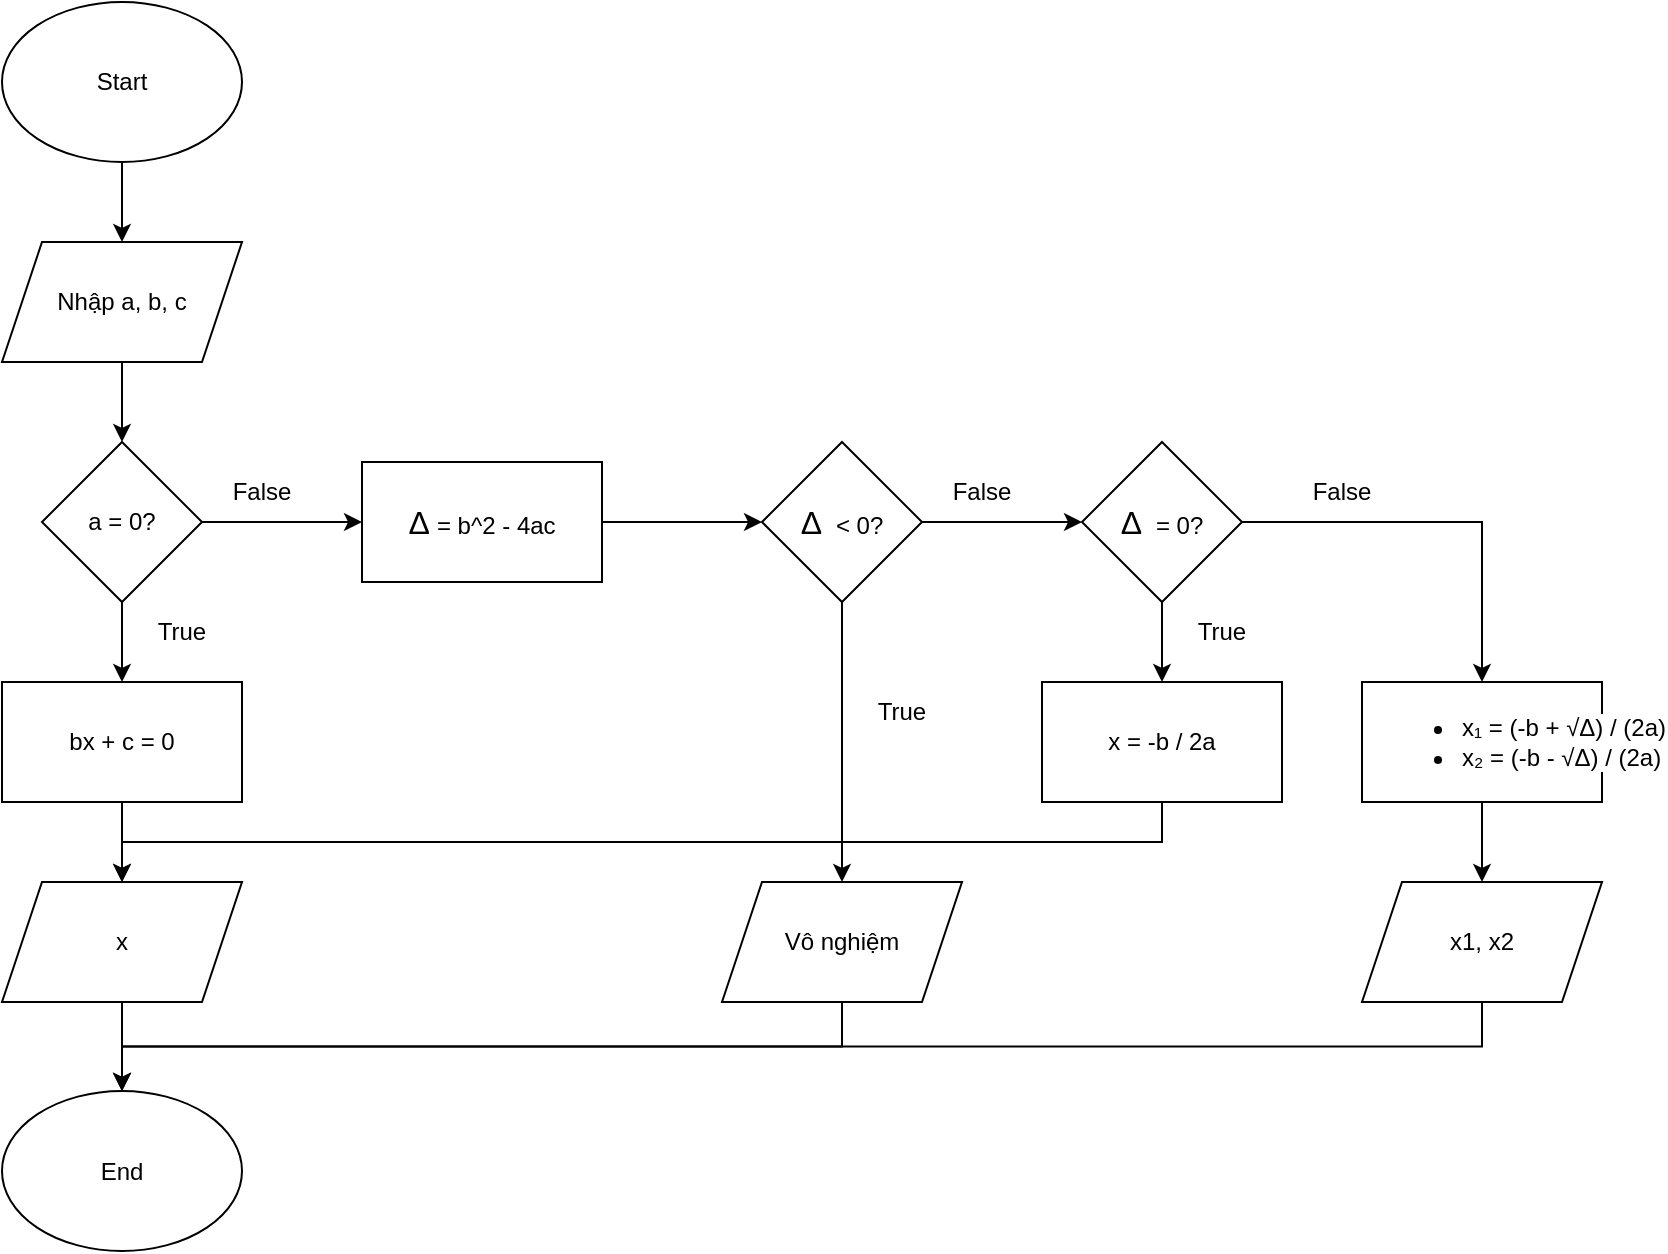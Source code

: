 <mxfile version="28.2.5">
  <diagram name="Trang-1" id="mUyZNswphlxvxW1FSy0d">
    <mxGraphModel dx="872" dy="473" grid="1" gridSize="10" guides="1" tooltips="1" connect="1" arrows="1" fold="1" page="1" pageScale="1" pageWidth="827" pageHeight="1169" math="0" shadow="0">
      <root>
        <mxCell id="0" />
        <mxCell id="1" parent="0" />
        <mxCell id="o309R9SRPsqzOtYfCa11-39" style="edgeStyle=orthogonalEdgeStyle;rounded=0;orthogonalLoop=1;jettySize=auto;html=1;exitX=0.5;exitY=1;exitDx=0;exitDy=0;" edge="1" parent="1" source="o309R9SRPsqzOtYfCa11-1" target="o309R9SRPsqzOtYfCa11-2">
          <mxGeometry relative="1" as="geometry" />
        </mxCell>
        <mxCell id="o309R9SRPsqzOtYfCa11-1" value="Start" style="ellipse;whiteSpace=wrap;html=1;" vertex="1" parent="1">
          <mxGeometry x="40" y="40" width="120" height="80" as="geometry" />
        </mxCell>
        <mxCell id="o309R9SRPsqzOtYfCa11-15" style="edgeStyle=orthogonalEdgeStyle;rounded=0;orthogonalLoop=1;jettySize=auto;html=1;exitX=0.5;exitY=1;exitDx=0;exitDy=0;entryX=0.5;entryY=0;entryDx=0;entryDy=0;" edge="1" parent="1" source="o309R9SRPsqzOtYfCa11-2" target="o309R9SRPsqzOtYfCa11-3">
          <mxGeometry relative="1" as="geometry" />
        </mxCell>
        <mxCell id="o309R9SRPsqzOtYfCa11-2" value="Nhập a, b, c" style="shape=parallelogram;perimeter=parallelogramPerimeter;whiteSpace=wrap;html=1;fixedSize=1;" vertex="1" parent="1">
          <mxGeometry x="40" y="160" width="120" height="60" as="geometry" />
        </mxCell>
        <mxCell id="o309R9SRPsqzOtYfCa11-16" style="edgeStyle=orthogonalEdgeStyle;rounded=0;orthogonalLoop=1;jettySize=auto;html=1;exitX=0.5;exitY=1;exitDx=0;exitDy=0;entryX=0.5;entryY=0;entryDx=0;entryDy=0;" edge="1" parent="1" source="o309R9SRPsqzOtYfCa11-3" target="o309R9SRPsqzOtYfCa11-4">
          <mxGeometry relative="1" as="geometry" />
        </mxCell>
        <mxCell id="o309R9SRPsqzOtYfCa11-21" style="edgeStyle=orthogonalEdgeStyle;rounded=0;orthogonalLoop=1;jettySize=auto;html=1;exitX=1;exitY=0.5;exitDx=0;exitDy=0;entryX=0;entryY=0.5;entryDx=0;entryDy=0;" edge="1" parent="1" source="o309R9SRPsqzOtYfCa11-3" target="o309R9SRPsqzOtYfCa11-5">
          <mxGeometry relative="1" as="geometry" />
        </mxCell>
        <mxCell id="o309R9SRPsqzOtYfCa11-3" value="a = 0?" style="rhombus;whiteSpace=wrap;html=1;" vertex="1" parent="1">
          <mxGeometry x="60" y="260" width="80" height="80" as="geometry" />
        </mxCell>
        <mxCell id="o309R9SRPsqzOtYfCa11-17" style="edgeStyle=orthogonalEdgeStyle;rounded=0;orthogonalLoop=1;jettySize=auto;html=1;exitX=0.5;exitY=1;exitDx=0;exitDy=0;entryX=0.5;entryY=0;entryDx=0;entryDy=0;" edge="1" parent="1" source="o309R9SRPsqzOtYfCa11-4" target="o309R9SRPsqzOtYfCa11-13">
          <mxGeometry relative="1" as="geometry" />
        </mxCell>
        <mxCell id="o309R9SRPsqzOtYfCa11-4" value="bx + c = 0" style="rounded=0;whiteSpace=wrap;html=1;" vertex="1" parent="1">
          <mxGeometry x="40" y="380" width="120" height="60" as="geometry" />
        </mxCell>
        <mxCell id="o309R9SRPsqzOtYfCa11-23" style="edgeStyle=orthogonalEdgeStyle;rounded=0;orthogonalLoop=1;jettySize=auto;html=1;exitX=1;exitY=0.5;exitDx=0;exitDy=0;entryX=0;entryY=0.5;entryDx=0;entryDy=0;" edge="1" parent="1" source="o309R9SRPsqzOtYfCa11-5" target="o309R9SRPsqzOtYfCa11-6">
          <mxGeometry relative="1" as="geometry" />
        </mxCell>
        <mxCell id="o309R9SRPsqzOtYfCa11-5" value="&lt;span style=&quot;font-family: Arial, sans-serif; font-size: 16px; text-align: left; white-space-collapse: preserve; background-color: rgb(255, 255, 255);&quot;&gt;Δ &lt;/span&gt;= b^2 - 4ac" style="rounded=0;whiteSpace=wrap;html=1;" vertex="1" parent="1">
          <mxGeometry x="220" y="270" width="120" height="60" as="geometry" />
        </mxCell>
        <mxCell id="o309R9SRPsqzOtYfCa11-20" style="edgeStyle=orthogonalEdgeStyle;rounded=0;orthogonalLoop=1;jettySize=auto;html=1;exitX=0.5;exitY=1;exitDx=0;exitDy=0;entryX=0.5;entryY=0;entryDx=0;entryDy=0;" edge="1" parent="1" source="o309R9SRPsqzOtYfCa11-6" target="o309R9SRPsqzOtYfCa11-7">
          <mxGeometry relative="1" as="geometry" />
        </mxCell>
        <mxCell id="o309R9SRPsqzOtYfCa11-22" style="edgeStyle=orthogonalEdgeStyle;rounded=0;orthogonalLoop=1;jettySize=auto;html=1;exitX=1;exitY=0.5;exitDx=0;exitDy=0;entryX=0;entryY=0.5;entryDx=0;entryDy=0;" edge="1" parent="1" source="o309R9SRPsqzOtYfCa11-6" target="o309R9SRPsqzOtYfCa11-8">
          <mxGeometry relative="1" as="geometry" />
        </mxCell>
        <mxCell id="o309R9SRPsqzOtYfCa11-6" value="&lt;span style=&quot;font-family: Arial, sans-serif; font-size: 16px; text-align: left; white-space-collapse: preserve; background-color: rgb(255, 255, 255);&quot;&gt;Δ &lt;/span&gt;&amp;nbsp;&amp;lt; 0?" style="rhombus;whiteSpace=wrap;html=1;" vertex="1" parent="1">
          <mxGeometry x="420" y="260" width="80" height="80" as="geometry" />
        </mxCell>
        <mxCell id="o309R9SRPsqzOtYfCa11-32" style="edgeStyle=orthogonalEdgeStyle;rounded=0;orthogonalLoop=1;jettySize=auto;html=1;exitX=0.5;exitY=1;exitDx=0;exitDy=0;entryX=0.5;entryY=0;entryDx=0;entryDy=0;" edge="1" parent="1" source="o309R9SRPsqzOtYfCa11-7" target="o309R9SRPsqzOtYfCa11-26">
          <mxGeometry relative="1" as="geometry" />
        </mxCell>
        <mxCell id="o309R9SRPsqzOtYfCa11-7" value="Vô nghiệm" style="shape=parallelogram;perimeter=parallelogramPerimeter;whiteSpace=wrap;html=1;fixedSize=1;" vertex="1" parent="1">
          <mxGeometry x="400" y="480" width="120" height="60" as="geometry" />
        </mxCell>
        <mxCell id="o309R9SRPsqzOtYfCa11-18" style="edgeStyle=orthogonalEdgeStyle;rounded=0;orthogonalLoop=1;jettySize=auto;html=1;exitX=0.5;exitY=1;exitDx=0;exitDy=0;entryX=0.5;entryY=0;entryDx=0;entryDy=0;" edge="1" parent="1" source="o309R9SRPsqzOtYfCa11-8" target="o309R9SRPsqzOtYfCa11-9">
          <mxGeometry relative="1" as="geometry" />
        </mxCell>
        <mxCell id="o309R9SRPsqzOtYfCa11-24" style="edgeStyle=orthogonalEdgeStyle;rounded=0;orthogonalLoop=1;jettySize=auto;html=1;exitX=1;exitY=0.5;exitDx=0;exitDy=0;entryX=0.5;entryY=0;entryDx=0;entryDy=0;" edge="1" parent="1" source="o309R9SRPsqzOtYfCa11-8" target="o309R9SRPsqzOtYfCa11-11">
          <mxGeometry relative="1" as="geometry" />
        </mxCell>
        <mxCell id="o309R9SRPsqzOtYfCa11-8" value="&lt;span style=&quot;font-family: Arial, sans-serif; font-size: 16px; text-align: left; white-space-collapse: preserve; background-color: rgb(255, 255, 255);&quot;&gt;Δ &lt;/span&gt;&amp;nbsp;= 0?" style="rhombus;whiteSpace=wrap;html=1;" vertex="1" parent="1">
          <mxGeometry x="580" y="260" width="80" height="80" as="geometry" />
        </mxCell>
        <mxCell id="o309R9SRPsqzOtYfCa11-19" style="edgeStyle=orthogonalEdgeStyle;rounded=0;orthogonalLoop=1;jettySize=auto;html=1;exitX=0.5;exitY=1;exitDx=0;exitDy=0;entryX=0.5;entryY=0;entryDx=0;entryDy=0;" edge="1" parent="1" source="o309R9SRPsqzOtYfCa11-9" target="o309R9SRPsqzOtYfCa11-13">
          <mxGeometry relative="1" as="geometry" />
        </mxCell>
        <mxCell id="o309R9SRPsqzOtYfCa11-9" value="x = -b / 2a" style="rounded=0;whiteSpace=wrap;html=1;" vertex="1" parent="1">
          <mxGeometry x="560" y="380" width="120" height="60" as="geometry" />
        </mxCell>
        <mxCell id="o309R9SRPsqzOtYfCa11-25" style="edgeStyle=orthogonalEdgeStyle;rounded=0;orthogonalLoop=1;jettySize=auto;html=1;exitX=0.5;exitY=1;exitDx=0;exitDy=0;entryX=0.5;entryY=0;entryDx=0;entryDy=0;" edge="1" parent="1" source="o309R9SRPsqzOtYfCa11-11" target="o309R9SRPsqzOtYfCa11-14">
          <mxGeometry relative="1" as="geometry" />
        </mxCell>
        <mxCell id="o309R9SRPsqzOtYfCa11-11" value="&lt;div style=&quot;&quot;&gt;&lt;ul style=&quot;box-sizing: border-box; margin: 0px; padding: 0px 0px 0px 2rem; list-style: circle; font-family: Arial, sans-serif; white-space: pre; background-color: rgb(255, 255, 255); padding-inline-start: 48px;&quot;&gt;&lt;li style=&quot;box-sizing: border-box; margin: 0px; padding: 0px; background-color: transparent; font-variant-numeric: normal; font-variant-east-asian: normal; font-variant-alternates: normal; font-variant-position: normal; font-variant-emoji: normal; list-style-type: disc; vertical-align: baseline;&quot; aria-level=&quot;4&quot; dir=&quot;ltr&quot;&gt;&lt;span style=&quot;box-sizing: border-box; margin: 0px; padding: 0px; background-color: transparent;&quot;&gt;&lt;span style=&quot;box-sizing: border-box; margin: 0px; padding: 0px; font-variant-numeric: normal; font-variant-east-asian: normal; font-variant-alternates: normal; font-variant-position: normal; font-variant-emoji: normal; vertical-align: baseline; text-wrap-mode: wrap;&quot;&gt;&lt;font&gt;x₁ = (-b + √Δ) / (2a)&lt;/font&gt;&lt;/span&gt;&lt;/span&gt;&lt;/li&gt;&lt;li style=&quot;box-sizing: border-box; margin: 0px; padding: 0px; background-color: transparent; font-variant-numeric: normal; font-variant-east-asian: normal; font-variant-alternates: normal; font-variant-position: normal; font-variant-emoji: normal; list-style-type: disc; vertical-align: baseline;&quot; aria-level=&quot;4&quot; dir=&quot;ltr&quot;&gt;&lt;span style=&quot;box-sizing: border-box; margin: 0px; padding: 0px; background-color: transparent;&quot;&gt;&lt;span style=&quot;box-sizing: border-box; margin: 0px; padding: 0px; font-variant-numeric: normal; font-variant-east-asian: normal; font-variant-alternates: normal; font-variant-position: normal; font-variant-emoji: normal; vertical-align: baseline; text-wrap-mode: wrap;&quot;&gt;&lt;font&gt;x₂ = (-b - √Δ) / (2a)&lt;/font&gt;&lt;/span&gt;&lt;/span&gt;&lt;/li&gt;&lt;/ul&gt;&lt;/div&gt;" style="rounded=0;whiteSpace=wrap;html=1;align=left;" vertex="1" parent="1">
          <mxGeometry x="720" y="380" width="120" height="60" as="geometry" />
        </mxCell>
        <mxCell id="o309R9SRPsqzOtYfCa11-27" style="edgeStyle=orthogonalEdgeStyle;rounded=0;orthogonalLoop=1;jettySize=auto;html=1;exitX=0.5;exitY=1;exitDx=0;exitDy=0;entryX=0.5;entryY=0;entryDx=0;entryDy=0;" edge="1" parent="1" source="o309R9SRPsqzOtYfCa11-13" target="o309R9SRPsqzOtYfCa11-26">
          <mxGeometry relative="1" as="geometry" />
        </mxCell>
        <mxCell id="o309R9SRPsqzOtYfCa11-13" value="x" style="shape=parallelogram;perimeter=parallelogramPerimeter;whiteSpace=wrap;html=1;fixedSize=1;" vertex="1" parent="1">
          <mxGeometry x="40" y="480" width="120" height="60" as="geometry" />
        </mxCell>
        <mxCell id="o309R9SRPsqzOtYfCa11-30" style="edgeStyle=orthogonalEdgeStyle;rounded=0;orthogonalLoop=1;jettySize=auto;html=1;exitX=0.5;exitY=1;exitDx=0;exitDy=0;entryX=0.5;entryY=0;entryDx=0;entryDy=0;" edge="1" parent="1" source="o309R9SRPsqzOtYfCa11-14" target="o309R9SRPsqzOtYfCa11-26">
          <mxGeometry relative="1" as="geometry" />
        </mxCell>
        <mxCell id="o309R9SRPsqzOtYfCa11-14" value="x1, x2" style="shape=parallelogram;perimeter=parallelogramPerimeter;whiteSpace=wrap;html=1;fixedSize=1;" vertex="1" parent="1">
          <mxGeometry x="720" y="480" width="120" height="60" as="geometry" />
        </mxCell>
        <mxCell id="o309R9SRPsqzOtYfCa11-26" value="End" style="ellipse;whiteSpace=wrap;html=1;" vertex="1" parent="1">
          <mxGeometry x="40" y="584.5" width="120" height="80" as="geometry" />
        </mxCell>
        <mxCell id="o309R9SRPsqzOtYfCa11-33" value="True" style="text;html=1;align=center;verticalAlign=middle;whiteSpace=wrap;rounded=0;" vertex="1" parent="1">
          <mxGeometry x="100" y="340" width="60" height="30" as="geometry" />
        </mxCell>
        <mxCell id="o309R9SRPsqzOtYfCa11-34" value="False" style="text;html=1;align=center;verticalAlign=middle;whiteSpace=wrap;rounded=0;" vertex="1" parent="1">
          <mxGeometry x="140" y="270" width="60" height="30" as="geometry" />
        </mxCell>
        <mxCell id="o309R9SRPsqzOtYfCa11-35" value="True" style="text;html=1;align=center;verticalAlign=middle;whiteSpace=wrap;rounded=0;" vertex="1" parent="1">
          <mxGeometry x="460" y="380" width="60" height="30" as="geometry" />
        </mxCell>
        <mxCell id="o309R9SRPsqzOtYfCa11-36" value="True" style="text;html=1;align=center;verticalAlign=middle;whiteSpace=wrap;rounded=0;" vertex="1" parent="1">
          <mxGeometry x="620" y="340" width="60" height="30" as="geometry" />
        </mxCell>
        <mxCell id="o309R9SRPsqzOtYfCa11-37" value="False" style="text;html=1;align=center;verticalAlign=middle;whiteSpace=wrap;rounded=0;" vertex="1" parent="1">
          <mxGeometry x="500" y="270" width="60" height="30" as="geometry" />
        </mxCell>
        <mxCell id="o309R9SRPsqzOtYfCa11-38" value="False" style="text;html=1;align=center;verticalAlign=middle;whiteSpace=wrap;rounded=0;" vertex="1" parent="1">
          <mxGeometry x="680" y="270" width="60" height="30" as="geometry" />
        </mxCell>
      </root>
    </mxGraphModel>
  </diagram>
</mxfile>
